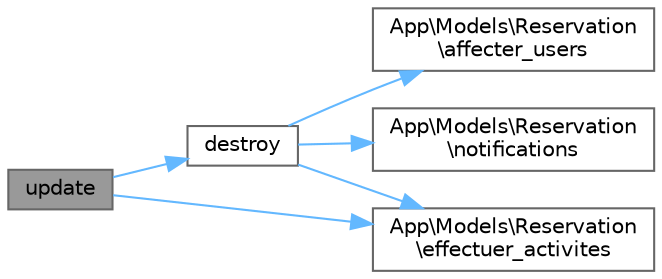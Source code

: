 digraph "update"
{
 // LATEX_PDF_SIZE
  bgcolor="transparent";
  edge [fontname=Helvetica,fontsize=10,labelfontname=Helvetica,labelfontsize=10];
  node [fontname=Helvetica,fontsize=10,shape=box,height=0.2,width=0.4];
  rankdir="LR";
  Node1 [id="Node000001",label="update",height=0.2,width=0.4,color="gray40", fillcolor="grey60", style="filled", fontcolor="black",tooltip=" "];
  Node1 -> Node2 [id="edge1_Node000001_Node000002",color="steelblue1",style="solid",tooltip=" "];
  Node2 [id="Node000002",label="destroy",height=0.2,width=0.4,color="grey40", fillcolor="white", style="filled",URL="$classApp_1_1Http_1_1Controllers_1_1ReservationController.html#a8ea3618343da075d85087219c4d1bda2",tooltip=" "];
  Node2 -> Node3 [id="edge2_Node000002_Node000003",color="steelblue1",style="solid",tooltip=" "];
  Node3 [id="Node000003",label="App\\Models\\Reservation\l\\affecter_users",height=0.2,width=0.4,color="grey40", fillcolor="white", style="filled",URL="$classApp_1_1Models_1_1Reservation.html#a218e188926b14e177c90838265026691",tooltip=" "];
  Node2 -> Node4 [id="edge3_Node000002_Node000004",color="steelblue1",style="solid",tooltip=" "];
  Node4 [id="Node000004",label="App\\Models\\Reservation\l\\effectuer_activites",height=0.2,width=0.4,color="grey40", fillcolor="white", style="filled",URL="$classApp_1_1Models_1_1Reservation.html#ac1a79abdde611f55c2583a98b93460f7",tooltip=" "];
  Node2 -> Node5 [id="edge4_Node000002_Node000005",color="steelblue1",style="solid",tooltip=" "];
  Node5 [id="Node000005",label="App\\Models\\Reservation\l\\notifications",height=0.2,width=0.4,color="grey40", fillcolor="white", style="filled",URL="$classApp_1_1Models_1_1Reservation.html#aa65a67a965dd532b6961b4100d467e55",tooltip=" "];
  Node1 -> Node4 [id="edge5_Node000001_Node000004",color="steelblue1",style="solid",tooltip=" "];
}
